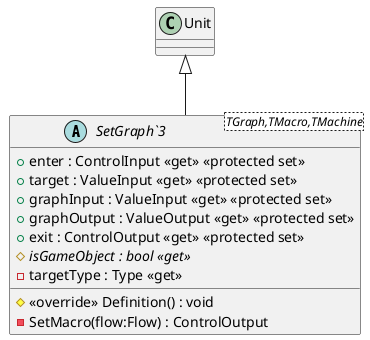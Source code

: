 @startuml
abstract class "SetGraph`3"<TGraph,TMacro,TMachine> {
    + enter : ControlInput <<get>> <<protected set>>
    + target : ValueInput <<get>> <<protected set>>
    + graphInput : ValueInput <<get>> <<protected set>>
    + graphOutput : ValueOutput <<get>> <<protected set>>
    + exit : ControlOutput <<get>> <<protected set>>
    # {abstract} isGameObject : bool <<get>>
    - targetType : Type <<get>>
    # <<override>> Definition() : void
    - SetMacro(flow:Flow) : ControlOutput
}
Unit <|-- "SetGraph`3"
@enduml
